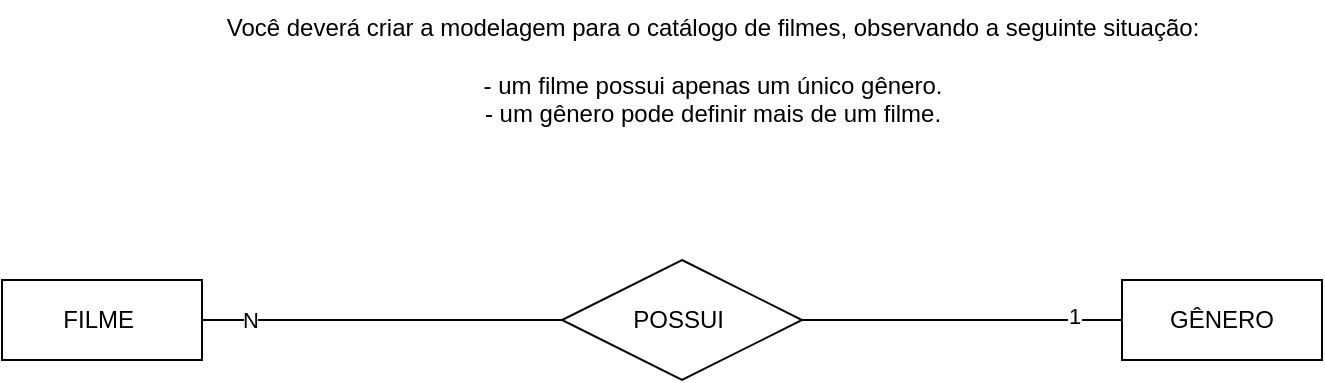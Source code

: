 <mxfile version="21.6.5" type="device" pages="6">
  <diagram name="Página-1" id="VebnQgFtiFilX5YSEMuY">
    <mxGraphModel dx="1050" dy="1743" grid="1" gridSize="10" guides="1" tooltips="1" connect="1" arrows="1" fold="1" page="1" pageScale="1" pageWidth="827" pageHeight="1169" math="0" shadow="0">
      <root>
        <mxCell id="0" />
        <mxCell id="1" parent="0" />
        <mxCell id="9XZoJemryePzEbakFqGj-1" value="&lt;div&gt;Você deverá criar a modelagem para o catálogo de filmes, observando a seguinte situação:&lt;/div&gt;&lt;div&gt;&lt;br&gt;&lt;/div&gt;&lt;div&gt;- um filme possui apenas um único gênero.&lt;/div&gt;&lt;div&gt;- um gênero pode definir mais de um filme.&lt;/div&gt;" style="text;html=1;align=center;verticalAlign=middle;resizable=0;points=[];autosize=1;strokeColor=none;fillColor=none;" parent="1" vertex="1">
          <mxGeometry x="140" y="-1100" width="510" height="70" as="geometry" />
        </mxCell>
        <mxCell id="9XZoJemryePzEbakFqGj-4" style="edgeStyle=orthogonalEdgeStyle;rounded=0;orthogonalLoop=1;jettySize=auto;html=1;entryX=0;entryY=0.5;entryDx=0;entryDy=0;endArrow=none;endFill=0;" parent="1" source="9XZoJemryePzEbakFqGj-2" target="9XZoJemryePzEbakFqGj-3" edge="1">
          <mxGeometry relative="1" as="geometry" />
        </mxCell>
        <mxCell id="9XZoJemryePzEbakFqGj-7" value="N" style="edgeLabel;html=1;align=center;verticalAlign=middle;resizable=0;points=[];" parent="9XZoJemryePzEbakFqGj-4" vertex="1" connectable="0">
          <mxGeometry x="-0.733" relative="1" as="geometry">
            <mxPoint as="offset" />
          </mxGeometry>
        </mxCell>
        <mxCell id="9XZoJemryePzEbakFqGj-2" value="FILME&amp;nbsp;" style="whiteSpace=wrap;html=1;align=center;" parent="1" vertex="1">
          <mxGeometry x="40" y="-960" width="100" height="40" as="geometry" />
        </mxCell>
        <mxCell id="9XZoJemryePzEbakFqGj-6" style="edgeStyle=orthogonalEdgeStyle;rounded=0;orthogonalLoop=1;jettySize=auto;html=1;endArrow=none;endFill=0;" parent="1" source="9XZoJemryePzEbakFqGj-3" target="9XZoJemryePzEbakFqGj-5" edge="1">
          <mxGeometry relative="1" as="geometry" />
        </mxCell>
        <mxCell id="9XZoJemryePzEbakFqGj-8" value="1" style="edgeLabel;html=1;align=center;verticalAlign=middle;resizable=0;points=[];" parent="9XZoJemryePzEbakFqGj-6" vertex="1" connectable="0">
          <mxGeometry x="0.7" y="2" relative="1" as="geometry">
            <mxPoint as="offset" />
          </mxGeometry>
        </mxCell>
        <mxCell id="9XZoJemryePzEbakFqGj-3" value="POSSUI&amp;nbsp;" style="shape=rhombus;perimeter=rhombusPerimeter;whiteSpace=wrap;html=1;align=center;" parent="1" vertex="1">
          <mxGeometry x="320" y="-970" width="120" height="60" as="geometry" />
        </mxCell>
        <mxCell id="9XZoJemryePzEbakFqGj-5" value="GÊNERO" style="whiteSpace=wrap;html=1;align=center;" parent="1" vertex="1">
          <mxGeometry x="600" y="-960" width="100" height="40" as="geometry" />
        </mxCell>
      </root>
    </mxGraphModel>
  </diagram>
  <diagram id="opUZVZgDra6aGaHhDxZI" name="Página-2">
    <mxGraphModel dx="1050" dy="574" grid="1" gridSize="10" guides="1" tooltips="1" connect="1" arrows="1" fold="1" page="1" pageScale="1" pageWidth="827" pageHeight="1169" math="0" shadow="0">
      <root>
        <mxCell id="0" />
        <mxCell id="1" parent="0" />
        <mxCell id="aJNk8CV3GnpALRIsfwFP-1" value="&lt;div&gt;Construa a modelagem que represente pessoas e seus dados, observando que:&lt;/div&gt;&lt;div&gt;&lt;br&gt;&lt;/div&gt;&lt;div&gt;- uma pessoa pode ter vários telefones e vários emails, porém, pode possuir somente uma CNH.&lt;/div&gt;" style="text;html=1;align=center;verticalAlign=middle;resizable=0;points=[];autosize=1;strokeColor=none;fillColor=none;" parent="1" vertex="1">
          <mxGeometry x="130" y="50" width="540" height="60" as="geometry" />
        </mxCell>
        <mxCell id="aJNk8CV3GnpALRIsfwFP-8" style="edgeStyle=orthogonalEdgeStyle;rounded=0;orthogonalLoop=1;jettySize=auto;html=1;endArrow=none;endFill=0;" parent="1" source="aJNk8CV3GnpALRIsfwFP-3" target="aJNk8CV3GnpALRIsfwFP-4" edge="1">
          <mxGeometry relative="1" as="geometry" />
        </mxCell>
        <mxCell id="aJNk8CV3GnpALRIsfwFP-17" value="1" style="edgeLabel;html=1;align=center;verticalAlign=middle;resizable=0;points=[];" parent="aJNk8CV3GnpALRIsfwFP-8" vertex="1" connectable="0">
          <mxGeometry x="0.637" y="1" relative="1" as="geometry">
            <mxPoint as="offset" />
          </mxGeometry>
        </mxCell>
        <mxCell id="aJNk8CV3GnpALRIsfwFP-3" value="possui&amp;nbsp;" style="shape=rhombus;perimeter=rhombusPerimeter;whiteSpace=wrap;html=1;align=center;" parent="1" vertex="1">
          <mxGeometry x="310" y="270" width="120" height="60" as="geometry" />
        </mxCell>
        <mxCell id="aJNk8CV3GnpALRIsfwFP-4" value="CNH" style="whiteSpace=wrap;html=1;align=center;" parent="1" vertex="1">
          <mxGeometry x="610" y="280" width="100" height="40" as="geometry" />
        </mxCell>
        <mxCell id="aJNk8CV3GnpALRIsfwFP-15" style="edgeStyle=orthogonalEdgeStyle;rounded=0;orthogonalLoop=1;jettySize=auto;html=1;entryX=0;entryY=0.5;entryDx=0;entryDy=0;endArrow=none;endFill=0;" parent="1" source="aJNk8CV3GnpALRIsfwFP-11" target="aJNk8CV3GnpALRIsfwFP-3" edge="1">
          <mxGeometry relative="1" as="geometry" />
        </mxCell>
        <mxCell id="aJNk8CV3GnpALRIsfwFP-16" value="1" style="edgeLabel;html=1;align=center;verticalAlign=middle;resizable=0;points=[];" parent="aJNk8CV3GnpALRIsfwFP-15" vertex="1" connectable="0">
          <mxGeometry x="-0.753" relative="1" as="geometry">
            <mxPoint as="offset" />
          </mxGeometry>
        </mxCell>
        <mxCell id="8nesH8OJGkLRkuKau_9N-9" value="" style="edgeStyle=orthogonalEdgeStyle;rounded=0;orthogonalLoop=1;jettySize=auto;html=1;endArrow=none;endFill=0;" edge="1" parent="1" source="aJNk8CV3GnpALRIsfwFP-11" target="8nesH8OJGkLRkuKau_9N-2">
          <mxGeometry relative="1" as="geometry" />
        </mxCell>
        <mxCell id="8nesH8OJGkLRkuKau_9N-13" value="1" style="edgeLabel;html=1;align=center;verticalAlign=middle;resizable=0;points=[];" vertex="1" connectable="0" parent="8nesH8OJGkLRkuKau_9N-9">
          <mxGeometry x="-0.377" y="-1" relative="1" as="geometry">
            <mxPoint as="offset" />
          </mxGeometry>
        </mxCell>
        <mxCell id="aJNk8CV3GnpALRIsfwFP-11" value="Pessoa" style="whiteSpace=wrap;html=1;align=center;" parent="1" vertex="1">
          <mxGeometry x="40" y="280" width="100" height="40" as="geometry" />
        </mxCell>
        <mxCell id="8nesH8OJGkLRkuKau_9N-8" value="" style="edgeStyle=orthogonalEdgeStyle;rounded=0;orthogonalLoop=1;jettySize=auto;html=1;endArrow=none;endFill=0;" edge="1" parent="1" source="8nesH8OJGkLRkuKau_9N-1" target="aJNk8CV3GnpALRIsfwFP-11">
          <mxGeometry relative="1" as="geometry" />
        </mxCell>
        <mxCell id="8nesH8OJGkLRkuKau_9N-12" value="1" style="edgeLabel;html=1;align=center;verticalAlign=middle;resizable=0;points=[];" vertex="1" connectable="0" parent="8nesH8OJGkLRkuKau_9N-8">
          <mxGeometry x="0.472" y="1" relative="1" as="geometry">
            <mxPoint as="offset" />
          </mxGeometry>
        </mxCell>
        <mxCell id="8nesH8OJGkLRkuKau_9N-1" value="possui" style="shape=rhombus;perimeter=rhombusPerimeter;whiteSpace=wrap;html=1;align=center;" vertex="1" parent="1">
          <mxGeometry x="30" y="190" width="120" height="60" as="geometry" />
        </mxCell>
        <mxCell id="8nesH8OJGkLRkuKau_9N-10" value="" style="edgeStyle=orthogonalEdgeStyle;rounded=0;orthogonalLoop=1;jettySize=auto;html=1;endArrow=none;endFill=0;" edge="1" parent="1" source="8nesH8OJGkLRkuKau_9N-2" target="8nesH8OJGkLRkuKau_9N-5">
          <mxGeometry relative="1" as="geometry" />
        </mxCell>
        <mxCell id="8nesH8OJGkLRkuKau_9N-14" value="n" style="edgeLabel;html=1;align=center;verticalAlign=middle;resizable=0;points=[];" vertex="1" connectable="0" parent="8nesH8OJGkLRkuKau_9N-10">
          <mxGeometry x="0.67" y="1" relative="1" as="geometry">
            <mxPoint as="offset" />
          </mxGeometry>
        </mxCell>
        <mxCell id="8nesH8OJGkLRkuKau_9N-2" value="possui" style="shape=rhombus;perimeter=rhombusPerimeter;whiteSpace=wrap;html=1;align=center;" vertex="1" parent="1">
          <mxGeometry x="30" y="390" width="120" height="60" as="geometry" />
        </mxCell>
        <mxCell id="8nesH8OJGkLRkuKau_9N-7" value="" style="edgeStyle=orthogonalEdgeStyle;rounded=0;orthogonalLoop=1;jettySize=auto;html=1;endArrow=none;endFill=0;" edge="1" parent="1" source="8nesH8OJGkLRkuKau_9N-3" target="8nesH8OJGkLRkuKau_9N-1">
          <mxGeometry relative="1" as="geometry" />
        </mxCell>
        <mxCell id="8nesH8OJGkLRkuKau_9N-11" value="n" style="edgeLabel;html=1;align=center;verticalAlign=middle;resizable=0;points=[];" vertex="1" connectable="0" parent="8nesH8OJGkLRkuKau_9N-7">
          <mxGeometry x="-0.608" y="1" relative="1" as="geometry">
            <mxPoint as="offset" />
          </mxGeometry>
        </mxCell>
        <mxCell id="8nesH8OJGkLRkuKau_9N-3" value="email" style="whiteSpace=wrap;html=1;align=center;" vertex="1" parent="1">
          <mxGeometry x="40" y="120" width="100" height="40" as="geometry" />
        </mxCell>
        <mxCell id="8nesH8OJGkLRkuKau_9N-5" value="Telefone" style="whiteSpace=wrap;html=1;align=center;" vertex="1" parent="1">
          <mxGeometry x="40" y="530" width="100" height="40" as="geometry" />
        </mxCell>
      </root>
    </mxGraphModel>
  </diagram>
  <diagram id="iOae_KDrkdtE5dlfidPS" name="Página-3">
    <mxGraphModel dx="1050" dy="574" grid="1" gridSize="10" guides="1" tooltips="1" connect="1" arrows="1" fold="1" page="1" pageScale="1" pageWidth="827" pageHeight="1169" math="0" shadow="0">
      <root>
        <mxCell id="0" />
        <mxCell id="1" parent="0" />
        <mxCell id="bMxJ3kN4K4j_Tly0C39R-1" value="&lt;div&gt;Construa o Modelo Entidade Relacionamento considerando o seguinte cenário:&lt;/div&gt;&lt;div&gt;&lt;br&gt;&lt;/div&gt;&lt;div&gt;- uma empresa possui vários veículos&lt;/div&gt;&lt;div&gt;- um veículo possui marca(gm, ford, fiat), modelo(onix, fiesta, argo) e placa&lt;/div&gt;&lt;div&gt;- um cliente (cpf, nome) aluga um ou mais veículos&lt;/div&gt;" style="text;html=1;align=center;verticalAlign=middle;resizable=0;points=[];autosize=1;strokeColor=none;fillColor=none;" parent="1" vertex="1">
          <mxGeometry x="170" y="40" width="450" height="90" as="geometry" />
        </mxCell>
        <mxCell id="bMxJ3kN4K4j_Tly0C39R-23" style="edgeStyle=orthogonalEdgeStyle;rounded=0;orthogonalLoop=1;jettySize=auto;html=1;entryX=0.5;entryY=0;entryDx=0;entryDy=0;endArrow=none;endFill=0;" parent="1" source="bMxJ3kN4K4j_Tly0C39R-2" target="bMxJ3kN4K4j_Tly0C39R-13" edge="1">
          <mxGeometry relative="1" as="geometry" />
        </mxCell>
        <mxCell id="PEvDfl6nuE_HTKdcoG4_-1" value="1" style="edgeLabel;html=1;align=center;verticalAlign=middle;resizable=0;points=[];" parent="bMxJ3kN4K4j_Tly0C39R-23" vertex="1" connectable="0">
          <mxGeometry x="-0.527" y="1" relative="1" as="geometry">
            <mxPoint as="offset" />
          </mxGeometry>
        </mxCell>
        <mxCell id="bMxJ3kN4K4j_Tly0C39R-2" value="Empresa" style="whiteSpace=wrap;html=1;align=center;" parent="1" vertex="1">
          <mxGeometry x="130" y="200" width="100" height="40" as="geometry" />
        </mxCell>
        <mxCell id="bMxJ3kN4K4j_Tly0C39R-28" style="edgeStyle=orthogonalEdgeStyle;rounded=0;orthogonalLoop=1;jettySize=auto;html=1;entryX=0;entryY=0.5;entryDx=0;entryDy=0;exitX=1;exitY=0.25;exitDx=0;exitDy=0;endArrow=none;endFill=0;" parent="1" source="bMxJ3kN4K4j_Tly0C39R-12" target="bMxJ3kN4K4j_Tly0C39R-14" edge="1">
          <mxGeometry relative="1" as="geometry" />
        </mxCell>
        <mxCell id="AAIu6pLpN-C9TloYcnSE-9" value="1" style="edgeLabel;html=1;align=center;verticalAlign=middle;resizable=0;points=[];" vertex="1" connectable="0" parent="bMxJ3kN4K4j_Tly0C39R-28">
          <mxGeometry x="-0.569" y="3" relative="1" as="geometry">
            <mxPoint as="offset" />
          </mxGeometry>
        </mxCell>
        <mxCell id="bMxJ3kN4K4j_Tly0C39R-12" value="veículos" style="whiteSpace=wrap;html=1;align=center;" parent="1" vertex="1">
          <mxGeometry x="130" y="450" width="100" height="40" as="geometry" />
        </mxCell>
        <mxCell id="bMxJ3kN4K4j_Tly0C39R-24" style="edgeStyle=orthogonalEdgeStyle;rounded=0;orthogonalLoop=1;jettySize=auto;html=1;endArrow=none;endFill=0;" parent="1" source="bMxJ3kN4K4j_Tly0C39R-13" target="bMxJ3kN4K4j_Tly0C39R-12" edge="1">
          <mxGeometry relative="1" as="geometry" />
        </mxCell>
        <mxCell id="PEvDfl6nuE_HTKdcoG4_-2" value="n" style="edgeLabel;html=1;align=center;verticalAlign=middle;resizable=0;points=[];" parent="bMxJ3kN4K4j_Tly0C39R-24" vertex="1" connectable="0">
          <mxGeometry x="0.449" y="-1" relative="1" as="geometry">
            <mxPoint as="offset" />
          </mxGeometry>
        </mxCell>
        <mxCell id="bMxJ3kN4K4j_Tly0C39R-13" value="possui" style="shape=rhombus;perimeter=rhombusPerimeter;whiteSpace=wrap;html=1;align=center;" parent="1" vertex="1">
          <mxGeometry x="120" y="300" width="120" height="60" as="geometry" />
        </mxCell>
        <mxCell id="bMxJ3kN4K4j_Tly0C39R-29" style="edgeStyle=orthogonalEdgeStyle;rounded=0;orthogonalLoop=1;jettySize=auto;html=1;entryX=0.5;entryY=1;entryDx=0;entryDy=0;endArrow=none;endFill=0;" parent="1" source="bMxJ3kN4K4j_Tly0C39R-14" target="bMxJ3kN4K4j_Tly0C39R-15" edge="1">
          <mxGeometry relative="1" as="geometry" />
        </mxCell>
        <mxCell id="PEvDfl6nuE_HTKdcoG4_-6" value="n" style="edgeLabel;html=1;align=center;verticalAlign=middle;resizable=0;points=[];" parent="bMxJ3kN4K4j_Tly0C39R-29" vertex="1" connectable="0">
          <mxGeometry x="0.62" y="1" relative="1" as="geometry">
            <mxPoint as="offset" />
          </mxGeometry>
        </mxCell>
        <mxCell id="bMxJ3kN4K4j_Tly0C39R-14" value="possui" style="shape=rhombus;perimeter=rhombusPerimeter;whiteSpace=wrap;html=1;align=center;" parent="1" vertex="1">
          <mxGeometry x="345" y="430" width="120" height="60" as="geometry" />
        </mxCell>
        <mxCell id="bMxJ3kN4K4j_Tly0C39R-15" value="aluguel" style="whiteSpace=wrap;html=1;align=center;" parent="1" vertex="1">
          <mxGeometry x="355" y="340" width="100" height="40" as="geometry" />
        </mxCell>
        <mxCell id="AAIu6pLpN-C9TloYcnSE-4" value="" style="edgeStyle=orthogonalEdgeStyle;rounded=0;orthogonalLoop=1;jettySize=auto;html=1;endArrow=none;endFill=0;" edge="1" parent="1" source="bMxJ3kN4K4j_Tly0C39R-19" target="AAIu6pLpN-C9TloYcnSE-1">
          <mxGeometry relative="1" as="geometry" />
        </mxCell>
        <mxCell id="bMxJ3kN4K4j_Tly0C39R-19" value="cpf" style="ellipse;whiteSpace=wrap;html=1;align=center;" parent="1" vertex="1">
          <mxGeometry x="550" y="160" width="100" height="40" as="geometry" />
        </mxCell>
        <mxCell id="AAIu6pLpN-C9TloYcnSE-5" style="edgeStyle=orthogonalEdgeStyle;rounded=0;orthogonalLoop=1;jettySize=auto;html=1;entryX=1;entryY=0.5;entryDx=0;entryDy=0;endArrow=none;endFill=0;" edge="1" parent="1" source="bMxJ3kN4K4j_Tly0C39R-20" target="AAIu6pLpN-C9TloYcnSE-1">
          <mxGeometry relative="1" as="geometry" />
        </mxCell>
        <mxCell id="bMxJ3kN4K4j_Tly0C39R-20" value="nome" style="ellipse;whiteSpace=wrap;html=1;align=center;" parent="1" vertex="1">
          <mxGeometry x="550" y="230" width="100" height="40" as="geometry" />
        </mxCell>
        <mxCell id="O0dWVzNA3Qe0pWX51Vph-7" value="" style="edgeStyle=orthogonalEdgeStyle;rounded=0;orthogonalLoop=1;jettySize=auto;html=1;endArrow=none;endFill=0;" edge="1" parent="1" source="O0dWVzNA3Qe0pWX51Vph-1" target="O0dWVzNA3Qe0pWX51Vph-2">
          <mxGeometry relative="1" as="geometry" />
        </mxCell>
        <mxCell id="O0dWVzNA3Qe0pWX51Vph-14" value="1" style="edgeLabel;html=1;align=center;verticalAlign=middle;resizable=0;points=[];" vertex="1" connectable="0" parent="O0dWVzNA3Qe0pWX51Vph-7">
          <mxGeometry x="-0.472" y="1" relative="1" as="geometry">
            <mxPoint as="offset" />
          </mxGeometry>
        </mxCell>
        <mxCell id="O0dWVzNA3Qe0pWX51Vph-1" value="marca" style="whiteSpace=wrap;html=1;align=center;" vertex="1" parent="1">
          <mxGeometry x="130" y="660" width="100" height="40" as="geometry" />
        </mxCell>
        <mxCell id="O0dWVzNA3Qe0pWX51Vph-8" value="" style="edgeStyle=orthogonalEdgeStyle;rounded=0;orthogonalLoop=1;jettySize=auto;html=1;endArrow=none;endFill=0;" edge="1" parent="1" source="O0dWVzNA3Qe0pWX51Vph-2" target="bMxJ3kN4K4j_Tly0C39R-12">
          <mxGeometry relative="1" as="geometry" />
        </mxCell>
        <mxCell id="O0dWVzNA3Qe0pWX51Vph-13" value="n" style="edgeLabel;html=1;align=center;verticalAlign=middle;resizable=0;points=[];" vertex="1" connectable="0" parent="O0dWVzNA3Qe0pWX51Vph-8">
          <mxGeometry x="0.607" y="-1" relative="1" as="geometry">
            <mxPoint as="offset" />
          </mxGeometry>
        </mxCell>
        <mxCell id="O0dWVzNA3Qe0pWX51Vph-2" value="possui&amp;nbsp;" style="shape=rhombus;perimeter=rhombusPerimeter;whiteSpace=wrap;html=1;align=center;" vertex="1" parent="1">
          <mxGeometry x="120" y="550" width="120" height="60" as="geometry" />
        </mxCell>
        <mxCell id="O0dWVzNA3Qe0pWX51Vph-6" value="" style="edgeStyle=orthogonalEdgeStyle;rounded=0;orthogonalLoop=1;jettySize=auto;html=1;endArrow=none;endFill=0;" edge="1" parent="1" source="O0dWVzNA3Qe0pWX51Vph-3" target="O0dWVzNA3Qe0pWX51Vph-1">
          <mxGeometry relative="1" as="geometry" />
        </mxCell>
        <mxCell id="O0dWVzNA3Qe0pWX51Vph-11" value="1&lt;br&gt;" style="edgeLabel;html=1;align=center;verticalAlign=middle;resizable=0;points=[];" vertex="1" connectable="0" parent="O0dWVzNA3Qe0pWX51Vph-6">
          <mxGeometry x="0.634" y="-3" relative="1" as="geometry">
            <mxPoint as="offset" />
          </mxGeometry>
        </mxCell>
        <mxCell id="O0dWVzNA3Qe0pWX51Vph-3" value="possui" style="shape=rhombus;perimeter=rhombusPerimeter;whiteSpace=wrap;html=1;align=center;" vertex="1" parent="1">
          <mxGeometry x="120" y="770" width="120" height="60" as="geometry" />
        </mxCell>
        <mxCell id="O0dWVzNA3Qe0pWX51Vph-5" value="" style="edgeStyle=orthogonalEdgeStyle;rounded=0;orthogonalLoop=1;jettySize=auto;html=1;endArrow=none;endFill=0;" edge="1" parent="1" source="O0dWVzNA3Qe0pWX51Vph-4" target="O0dWVzNA3Qe0pWX51Vph-3">
          <mxGeometry relative="1" as="geometry" />
        </mxCell>
        <mxCell id="O0dWVzNA3Qe0pWX51Vph-12" value="n" style="edgeLabel;html=1;align=center;verticalAlign=middle;resizable=0;points=[];" vertex="1" connectable="0" parent="O0dWVzNA3Qe0pWX51Vph-5">
          <mxGeometry x="-0.66" y="-3" relative="1" as="geometry">
            <mxPoint as="offset" />
          </mxGeometry>
        </mxCell>
        <mxCell id="O0dWVzNA3Qe0pWX51Vph-4" value="Modelo&amp;nbsp;" style="whiteSpace=wrap;html=1;align=center;" vertex="1" parent="1">
          <mxGeometry x="130" y="890" width="100" height="40" as="geometry" />
        </mxCell>
        <mxCell id="O0dWVzNA3Qe0pWX51Vph-10" value="" style="edgeStyle=orthogonalEdgeStyle;rounded=0;orthogonalLoop=1;jettySize=auto;html=1;endArrow=none;endFill=0;" edge="1" parent="1" source="O0dWVzNA3Qe0pWX51Vph-9" target="bMxJ3kN4K4j_Tly0C39R-12">
          <mxGeometry relative="1" as="geometry" />
        </mxCell>
        <mxCell id="O0dWVzNA3Qe0pWX51Vph-9" value="placa" style="ellipse;whiteSpace=wrap;html=1;align=center;" vertex="1" parent="1">
          <mxGeometry y="450" width="100" height="40" as="geometry" />
        </mxCell>
        <mxCell id="AAIu6pLpN-C9TloYcnSE-7" value="" style="edgeStyle=orthogonalEdgeStyle;rounded=0;orthogonalLoop=1;jettySize=auto;html=1;endArrow=none;endFill=0;" edge="1" parent="1" source="AAIu6pLpN-C9TloYcnSE-1" target="AAIu6pLpN-C9TloYcnSE-6">
          <mxGeometry relative="1" as="geometry" />
        </mxCell>
        <mxCell id="AAIu6pLpN-C9TloYcnSE-12" value="1" style="edgeLabel;html=1;align=center;verticalAlign=middle;resizable=0;points=[];" vertex="1" connectable="0" parent="AAIu6pLpN-C9TloYcnSE-7">
          <mxGeometry x="-0.552" y="5" relative="1" as="geometry">
            <mxPoint as="offset" />
          </mxGeometry>
        </mxCell>
        <mxCell id="AAIu6pLpN-C9TloYcnSE-1" value="cliente" style="whiteSpace=wrap;html=1;align=center;" vertex="1" parent="1">
          <mxGeometry x="355" y="160" width="100" height="40" as="geometry" />
        </mxCell>
        <mxCell id="AAIu6pLpN-C9TloYcnSE-8" value="" style="edgeStyle=orthogonalEdgeStyle;rounded=0;orthogonalLoop=1;jettySize=auto;html=1;endArrow=none;endFill=0;" edge="1" parent="1" source="AAIu6pLpN-C9TloYcnSE-6" target="bMxJ3kN4K4j_Tly0C39R-15">
          <mxGeometry relative="1" as="geometry" />
        </mxCell>
        <mxCell id="AAIu6pLpN-C9TloYcnSE-11" value="n" style="edgeLabel;html=1;align=center;verticalAlign=middle;resizable=0;points=[];" vertex="1" connectable="0" parent="AAIu6pLpN-C9TloYcnSE-8">
          <mxGeometry x="0.528" y="2" relative="1" as="geometry">
            <mxPoint as="offset" />
          </mxGeometry>
        </mxCell>
        <mxCell id="AAIu6pLpN-C9TloYcnSE-6" value="Possui" style="shape=rhombus;perimeter=rhombusPerimeter;whiteSpace=wrap;html=1;align=center;" vertex="1" parent="1">
          <mxGeometry x="345" y="250" width="120" height="60" as="geometry" />
        </mxCell>
      </root>
    </mxGraphModel>
  </diagram>
  <diagram id="SkbLXtfN9A78B8Pajuh2" name="Página-4">
    <mxGraphModel dx="1050" dy="574" grid="1" gridSize="10" guides="1" tooltips="1" connect="1" arrows="1" fold="1" page="1" pageScale="1" pageWidth="827" pageHeight="1169" math="0" shadow="0">
      <root>
        <mxCell id="0" />
        <mxCell id="1" parent="0" />
        <mxCell id="m7IBBowrxkoO5DfL3Zj2-12" style="edgeStyle=orthogonalEdgeStyle;rounded=0;orthogonalLoop=1;jettySize=auto;html=1;endArrow=none;endFill=0;" parent="1" source="m7IBBowrxkoO5DfL3Zj2-2" target="m7IBBowrxkoO5DfL3Zj2-3" edge="1">
          <mxGeometry relative="1" as="geometry" />
        </mxCell>
        <mxCell id="m7IBBowrxkoO5DfL3Zj2-32" value="1" style="edgeLabel;html=1;align=center;verticalAlign=middle;resizable=0;points=[];" parent="m7IBBowrxkoO5DfL3Zj2-12" vertex="1" connectable="0">
          <mxGeometry x="-0.485" y="1" relative="1" as="geometry">
            <mxPoint as="offset" />
          </mxGeometry>
        </mxCell>
        <mxCell id="m7IBBowrxkoO5DfL3Zj2-16" style="edgeStyle=orthogonalEdgeStyle;rounded=0;orthogonalLoop=1;jettySize=auto;html=1;entryX=0;entryY=0.5;entryDx=0;entryDy=0;endArrow=none;endFill=0;" parent="1" source="m7IBBowrxkoO5DfL3Zj2-2" target="m7IBBowrxkoO5DfL3Zj2-5" edge="1">
          <mxGeometry relative="1" as="geometry" />
        </mxCell>
        <mxCell id="m7IBBowrxkoO5DfL3Zj2-34" value="1" style="edgeLabel;html=1;align=center;verticalAlign=middle;resizable=0;points=[];" parent="m7IBBowrxkoO5DfL3Zj2-16" vertex="1" connectable="0">
          <mxGeometry x="-0.604" y="1" relative="1" as="geometry">
            <mxPoint as="offset" />
          </mxGeometry>
        </mxCell>
        <mxCell id="m7IBBowrxkoO5DfL3Zj2-2" value="clinica&amp;nbsp;" style="whiteSpace=wrap;html=1;align=center;" parent="1" vertex="1">
          <mxGeometry x="70" y="240" width="100" height="40" as="geometry" />
        </mxCell>
        <mxCell id="m7IBBowrxkoO5DfL3Zj2-13" style="edgeStyle=orthogonalEdgeStyle;rounded=0;orthogonalLoop=1;jettySize=auto;html=1;entryX=0.5;entryY=0;entryDx=0;entryDy=0;endArrow=none;endFill=0;" parent="1" source="m7IBBowrxkoO5DfL3Zj2-3" target="m7IBBowrxkoO5DfL3Zj2-4" edge="1">
          <mxGeometry relative="1" as="geometry" />
        </mxCell>
        <mxCell id="m7IBBowrxkoO5DfL3Zj2-31" value="n" style="edgeLabel;html=1;align=center;verticalAlign=middle;resizable=0;points=[];" parent="m7IBBowrxkoO5DfL3Zj2-13" vertex="1" connectable="0">
          <mxGeometry x="0.553" y="-1" relative="1" as="geometry">
            <mxPoint as="offset" />
          </mxGeometry>
        </mxCell>
        <mxCell id="m7IBBowrxkoO5DfL3Zj2-3" value="cadastra&amp;nbsp;" style="shape=rhombus;perimeter=rhombusPerimeter;whiteSpace=wrap;html=1;align=center;" parent="1" vertex="1">
          <mxGeometry x="60" y="360" width="120" height="60" as="geometry" />
        </mxCell>
        <mxCell id="ThF9Y40t9yCn-yOQoYV0-20" value="1" style="edgeStyle=orthogonalEdgeStyle;rounded=0;orthogonalLoop=1;jettySize=auto;html=1;endArrow=none;endFill=0;" edge="1" parent="1" source="m7IBBowrxkoO5DfL3Zj2-4" target="ThF9Y40t9yCn-yOQoYV0-15">
          <mxGeometry relative="1" as="geometry" />
        </mxCell>
        <mxCell id="m7IBBowrxkoO5DfL3Zj2-4" value="veterinário&amp;nbsp;" style="whiteSpace=wrap;html=1;align=center;" parent="1" vertex="1">
          <mxGeometry x="70" y="480" width="100" height="40" as="geometry" />
        </mxCell>
        <mxCell id="m7IBBowrxkoO5DfL3Zj2-17" style="edgeStyle=orthogonalEdgeStyle;rounded=0;orthogonalLoop=1;jettySize=auto;html=1;endArrow=none;endFill=0;" parent="1" source="m7IBBowrxkoO5DfL3Zj2-5" target="m7IBBowrxkoO5DfL3Zj2-6" edge="1">
          <mxGeometry relative="1" as="geometry" />
        </mxCell>
        <mxCell id="m7IBBowrxkoO5DfL3Zj2-33" value="&amp;nbsp;n" style="edgeLabel;html=1;align=center;verticalAlign=middle;resizable=0;points=[];" parent="m7IBBowrxkoO5DfL3Zj2-17" vertex="1" connectable="0">
          <mxGeometry x="0.676" y="2" relative="1" as="geometry">
            <mxPoint as="offset" />
          </mxGeometry>
        </mxCell>
        <mxCell id="m7IBBowrxkoO5DfL3Zj2-5" value="cadastra&amp;nbsp;" style="shape=rhombus;perimeter=rhombusPerimeter;whiteSpace=wrap;html=1;align=center;" parent="1" vertex="1">
          <mxGeometry x="260" y="230" width="120" height="60" as="geometry" />
        </mxCell>
        <mxCell id="m7IBBowrxkoO5DfL3Zj2-14" style="edgeStyle=orthogonalEdgeStyle;rounded=0;orthogonalLoop=1;jettySize=auto;html=1;entryX=0.5;entryY=0;entryDx=0;entryDy=0;endArrow=none;endFill=0;" parent="1" source="m7IBBowrxkoO5DfL3Zj2-6" target="m7IBBowrxkoO5DfL3Zj2-7" edge="1">
          <mxGeometry relative="1" as="geometry" />
        </mxCell>
        <mxCell id="m7IBBowrxkoO5DfL3Zj2-36" value="n" style="edgeLabel;html=1;align=center;verticalAlign=middle;resizable=0;points=[];" parent="m7IBBowrxkoO5DfL3Zj2-14" vertex="1" connectable="0">
          <mxGeometry x="-0.685" y="2" relative="1" as="geometry">
            <mxPoint as="offset" />
          </mxGeometry>
        </mxCell>
        <mxCell id="m7IBBowrxkoO5DfL3Zj2-6" value="pets" style="whiteSpace=wrap;html=1;align=center;" parent="1" vertex="1">
          <mxGeometry x="480" y="240" width="100" height="40" as="geometry" />
        </mxCell>
        <mxCell id="m7IBBowrxkoO5DfL3Zj2-15" style="edgeStyle=orthogonalEdgeStyle;rounded=0;orthogonalLoop=1;jettySize=auto;html=1;entryX=0.5;entryY=0;entryDx=0;entryDy=0;endArrow=none;endFill=0;" parent="1" source="m7IBBowrxkoO5DfL3Zj2-7" target="m7IBBowrxkoO5DfL3Zj2-8" edge="1">
          <mxGeometry relative="1" as="geometry" />
        </mxCell>
        <mxCell id="m7IBBowrxkoO5DfL3Zj2-35" value="1" style="edgeLabel;html=1;align=center;verticalAlign=middle;resizable=0;points=[];" parent="m7IBBowrxkoO5DfL3Zj2-15" vertex="1" connectable="0">
          <mxGeometry x="0.687" y="-1" relative="1" as="geometry">
            <mxPoint as="offset" />
          </mxGeometry>
        </mxCell>
        <mxCell id="m7IBBowrxkoO5DfL3Zj2-7" value="possui" style="shape=rhombus;perimeter=rhombusPerimeter;whiteSpace=wrap;html=1;align=center;" parent="1" vertex="1">
          <mxGeometry x="470" y="360" width="120" height="60" as="geometry" />
        </mxCell>
        <mxCell id="m7IBBowrxkoO5DfL3Zj2-8" value="donos&amp;nbsp;" style="whiteSpace=wrap;html=1;align=center;" parent="1" vertex="1">
          <mxGeometry x="480" y="480" width="100" height="40" as="geometry" />
        </mxCell>
        <mxCell id="m7IBBowrxkoO5DfL3Zj2-11" style="edgeStyle=orthogonalEdgeStyle;rounded=0;orthogonalLoop=1;jettySize=auto;html=1;entryX=0.25;entryY=0;entryDx=0;entryDy=0;endArrow=none;endFill=0;" parent="1" source="m7IBBowrxkoO5DfL3Zj2-10" target="m7IBBowrxkoO5DfL3Zj2-2" edge="1">
          <mxGeometry relative="1" as="geometry" />
        </mxCell>
        <mxCell id="m7IBBowrxkoO5DfL3Zj2-10" value="&lt;span style=&quot;border-bottom: 1px dotted&quot;&gt;Endereço&lt;/span&gt;" style="ellipse;whiteSpace=wrap;html=1;align=center;" parent="1" vertex="1">
          <mxGeometry x="10" y="170" width="100" height="40" as="geometry" />
        </mxCell>
        <mxCell id="m7IBBowrxkoO5DfL3Zj2-26" style="edgeStyle=orthogonalEdgeStyle;rounded=0;orthogonalLoop=1;jettySize=auto;html=1;entryX=1;entryY=0;entryDx=0;entryDy=0;endArrow=none;endFill=0;" parent="1" source="m7IBBowrxkoO5DfL3Zj2-18" target="m7IBBowrxkoO5DfL3Zj2-6" edge="1">
          <mxGeometry relative="1" as="geometry">
            <Array as="points">
              <mxPoint x="610" y="240" />
            </Array>
          </mxGeometry>
        </mxCell>
        <mxCell id="m7IBBowrxkoO5DfL3Zj2-18" value="nome&amp;nbsp;" style="ellipse;whiteSpace=wrap;html=1;align=center;" parent="1" vertex="1">
          <mxGeometry x="690" y="190" width="100" height="40" as="geometry" />
        </mxCell>
        <mxCell id="m7IBBowrxkoO5DfL3Zj2-24" style="edgeStyle=orthogonalEdgeStyle;rounded=0;orthogonalLoop=1;jettySize=auto;html=1;entryX=1;entryY=0.5;entryDx=0;entryDy=0;endArrow=none;endFill=0;" parent="1" source="m7IBBowrxkoO5DfL3Zj2-19" target="m7IBBowrxkoO5DfL3Zj2-6" edge="1">
          <mxGeometry relative="1" as="geometry">
            <Array as="points">
              <mxPoint x="660" y="260" />
              <mxPoint x="660" y="260" />
            </Array>
          </mxGeometry>
        </mxCell>
        <mxCell id="m7IBBowrxkoO5DfL3Zj2-19" value="data de nascimento&amp;nbsp;" style="ellipse;whiteSpace=wrap;html=1;align=center;" parent="1" vertex="1">
          <mxGeometry x="680" y="230" width="100" height="40" as="geometry" />
        </mxCell>
        <mxCell id="ThF9Y40t9yCn-yOQoYV0-5" value="" style="edgeStyle=orthogonalEdgeStyle;rounded=0;orthogonalLoop=1;jettySize=auto;html=1;endArrow=none;endFill=0;" edge="1" parent="1" source="ThF9Y40t9yCn-yOQoYV0-1" target="ThF9Y40t9yCn-yOQoYV0-2">
          <mxGeometry relative="1" as="geometry" />
        </mxCell>
        <mxCell id="ThF9Y40t9yCn-yOQoYV0-11" value="1" style="edgeLabel;html=1;align=center;verticalAlign=middle;resizable=0;points=[];" vertex="1" connectable="0" parent="ThF9Y40t9yCn-yOQoYV0-5">
          <mxGeometry x="-0.56" y="2" relative="1" as="geometry">
            <mxPoint as="offset" />
          </mxGeometry>
        </mxCell>
        <mxCell id="ThF9Y40t9yCn-yOQoYV0-1" value="tipo do pet" style="whiteSpace=wrap;html=1;align=center;" vertex="1" parent="1">
          <mxGeometry x="480" y="40" width="100" height="40" as="geometry" />
        </mxCell>
        <mxCell id="ThF9Y40t9yCn-yOQoYV0-6" value="" style="edgeStyle=orthogonalEdgeStyle;rounded=0;orthogonalLoop=1;jettySize=auto;html=1;endArrow=none;endFill=0;" edge="1" parent="1" source="ThF9Y40t9yCn-yOQoYV0-2" target="m7IBBowrxkoO5DfL3Zj2-6">
          <mxGeometry relative="1" as="geometry" />
        </mxCell>
        <mxCell id="ThF9Y40t9yCn-yOQoYV0-10" value="n" style="edgeLabel;html=1;align=center;verticalAlign=middle;resizable=0;points=[];" vertex="1" connectable="0" parent="ThF9Y40t9yCn-yOQoYV0-6">
          <mxGeometry x="0.527" y="4" relative="1" as="geometry">
            <mxPoint as="offset" />
          </mxGeometry>
        </mxCell>
        <mxCell id="ThF9Y40t9yCn-yOQoYV0-2" value="possui" style="shape=rhombus;perimeter=rhombusPerimeter;whiteSpace=wrap;html=1;align=center;" vertex="1" parent="1">
          <mxGeometry x="470" y="120" width="120" height="60" as="geometry" />
        </mxCell>
        <mxCell id="ThF9Y40t9yCn-yOQoYV0-3" value="Raça" style="whiteSpace=wrap;html=1;align=center;" vertex="1" parent="1">
          <mxGeometry x="720" y="410" width="100" height="40" as="geometry" />
        </mxCell>
        <mxCell id="ThF9Y40t9yCn-yOQoYV0-4" value="possui" style="shape=rhombus;perimeter=rhombusPerimeter;whiteSpace=wrap;html=1;align=center;" vertex="1" parent="1">
          <mxGeometry x="610" y="310" width="120" height="60" as="geometry" />
        </mxCell>
        <mxCell id="ThF9Y40t9yCn-yOQoYV0-7" value="" style="endArrow=none;html=1;rounded=0;exitX=1;exitY=1;exitDx=0;exitDy=0;entryX=0.1;entryY=0.387;entryDx=0;entryDy=0;entryPerimeter=0;" edge="1" parent="1" source="m7IBBowrxkoO5DfL3Zj2-6" target="ThF9Y40t9yCn-yOQoYV0-4">
          <mxGeometry relative="1" as="geometry">
            <mxPoint x="560" y="310" as="sourcePoint" />
            <mxPoint x="644" y="323" as="targetPoint" />
          </mxGeometry>
        </mxCell>
        <mxCell id="ThF9Y40t9yCn-yOQoYV0-12" value="n" style="edgeLabel;html=1;align=center;verticalAlign=middle;resizable=0;points=[];" vertex="1" connectable="0" parent="ThF9Y40t9yCn-yOQoYV0-7">
          <mxGeometry x="-0.603" y="-2" relative="1" as="geometry">
            <mxPoint as="offset" />
          </mxGeometry>
        </mxCell>
        <mxCell id="ThF9Y40t9yCn-yOQoYV0-9" value="" style="endArrow=none;html=1;rounded=0;exitX=0.5;exitY=1;exitDx=0;exitDy=0;entryX=0;entryY=0;entryDx=0;entryDy=0;" edge="1" parent="1" source="ThF9Y40t9yCn-yOQoYV0-4" target="ThF9Y40t9yCn-yOQoYV0-3">
          <mxGeometry relative="1" as="geometry">
            <mxPoint x="630" y="390" as="sourcePoint" />
            <mxPoint x="790" y="390" as="targetPoint" />
          </mxGeometry>
        </mxCell>
        <mxCell id="ThF9Y40t9yCn-yOQoYV0-13" value="1" style="edgeLabel;html=1;align=center;verticalAlign=middle;resizable=0;points=[];" vertex="1" connectable="0" parent="ThF9Y40t9yCn-yOQoYV0-9">
          <mxGeometry x="0.562" y="-2" relative="1" as="geometry">
            <mxPoint as="offset" />
          </mxGeometry>
        </mxCell>
        <mxCell id="ThF9Y40t9yCn-yOQoYV0-14" value="atendimento" style="whiteSpace=wrap;html=1;align=center;" vertex="1" parent="1">
          <mxGeometry x="70" y="670" width="100" height="40" as="geometry" />
        </mxCell>
        <mxCell id="ThF9Y40t9yCn-yOQoYV0-21" value="n" style="edgeStyle=orthogonalEdgeStyle;rounded=0;orthogonalLoop=1;jettySize=auto;html=1;endArrow=none;endFill=0;" edge="1" parent="1" source="ThF9Y40t9yCn-yOQoYV0-15" target="ThF9Y40t9yCn-yOQoYV0-14">
          <mxGeometry relative="1" as="geometry" />
        </mxCell>
        <mxCell id="ThF9Y40t9yCn-yOQoYV0-15" value="possui" style="shape=rhombus;perimeter=rhombusPerimeter;whiteSpace=wrap;html=1;align=center;" vertex="1" parent="1">
          <mxGeometry x="60" y="570" width="120" height="60" as="geometry" />
        </mxCell>
        <mxCell id="ThF9Y40t9yCn-yOQoYV0-16" value="possui" style="shape=rhombus;perimeter=rhombusPerimeter;whiteSpace=wrap;html=1;align=center;" vertex="1" parent="1">
          <mxGeometry x="300" y="420" width="120" height="60" as="geometry" />
        </mxCell>
        <mxCell id="ThF9Y40t9yCn-yOQoYV0-18" value="" style="endArrow=none;html=1;rounded=0;" edge="1" parent="1" target="ThF9Y40t9yCn-yOQoYV0-16">
          <mxGeometry relative="1" as="geometry">
            <mxPoint x="170" y="670" as="sourcePoint" />
            <mxPoint x="330" y="670" as="targetPoint" />
          </mxGeometry>
        </mxCell>
        <mxCell id="b56iM_Vha1rbH5QsgUs2-1" value="n" style="edgeLabel;html=1;align=center;verticalAlign=middle;resizable=0;points=[];" vertex="1" connectable="0" parent="ThF9Y40t9yCn-yOQoYV0-18">
          <mxGeometry x="-0.846" y="-3" relative="1" as="geometry">
            <mxPoint x="5" as="offset" />
          </mxGeometry>
        </mxCell>
        <mxCell id="ThF9Y40t9yCn-yOQoYV0-19" value="1" style="endArrow=none;html=1;rounded=0;entryX=0;entryY=1;entryDx=0;entryDy=0;" edge="1" parent="1" source="ThF9Y40t9yCn-yOQoYV0-16" target="m7IBBowrxkoO5DfL3Zj2-6">
          <mxGeometry relative="1" as="geometry">
            <mxPoint x="330" y="420" as="sourcePoint" />
            <mxPoint x="490" y="420" as="targetPoint" />
            <Array as="points" />
          </mxGeometry>
        </mxCell>
        <mxCell id="h_LdUJV0SJc9ktRvFbNW-1" value="Uma clínica veterinária deseja cadastrar os pets que são atendidos em seu local.&#xa;&#xa;&#xa;- a clínica contém um endereço;&#xa;- os pets deverão ter nome, data de nascimento, tipo de pet;&#xa;- os pets deverão ter raça;&#xa;- os pets deverão ter donos;&#xa;- a clínica deseja cadastrar seus veterinários e todo atendimento de pet será feito por um veterinário;" style="text;whiteSpace=wrap;" vertex="1" parent="1">
          <mxGeometry width="370" height="70" as="geometry" />
        </mxCell>
      </root>
    </mxGraphModel>
  </diagram>
  <diagram id="yRAagxVTfvorhN_VJOvQ" name="Página-5">
    <mxGraphModel dx="2062" dy="675" grid="1" gridSize="10" guides="1" tooltips="1" connect="1" arrows="1" fold="1" page="1" pageScale="1" pageWidth="827" pageHeight="1169" math="0" shadow="0">
      <root>
        <mxCell id="0" />
        <mxCell id="1" parent="0" />
        <mxCell id="eOOwLr6FvMYHfVo_skny-1" value="&lt;div&gt;A Optus é uma empresa no ramo musical que deseja realizar o gerenciamento dos lançamentos de novos cds de seus artistas. Cada álbum lançado poderá conter mais de um estilo vinculado (ex.: Indie e Folk).&lt;/div&gt;&lt;div&gt;É importante que você crie também uma estratégia para que os usuários possuam acesso à plataforma.&lt;/div&gt;&lt;div&gt;Os usuários deverão conter nome, email, senha e o tipo de permissão (eles podem ser do tipo administrador ou comum).&lt;/div&gt;&lt;div&gt;&lt;br&gt;&lt;/div&gt;&lt;div&gt;Observações:&lt;/div&gt;&lt;div&gt;Os Artistas deverão possuir somente nome.&lt;/div&gt;&lt;div&gt;Estilos: nome.&lt;/div&gt;&lt;div&gt;Albuns: titulo, data de lançamento, localizacao, quantidade de minutos, se o álbum está ativo para visualização, a quem pertence (somente um artista por álbum) e quais os estilos vinculados.&lt;/div&gt;" style="text;html=1;align=center;verticalAlign=middle;resizable=0;points=[];autosize=1;strokeColor=none;fillColor=none;" parent="1" vertex="1">
          <mxGeometry x="10" y="8" width="1140" height="130" as="geometry" />
        </mxCell>
        <mxCell id="hlD4S-iDiyHtPYz4L70s-18" value="" style="edgeStyle=orthogonalEdgeStyle;rounded=0;orthogonalLoop=1;jettySize=auto;html=1;endArrow=none;endFill=0;" parent="1" source="hlD4S-iDiyHtPYz4L70s-1" target="hlD4S-iDiyHtPYz4L70s-17" edge="1">
          <mxGeometry relative="1" as="geometry" />
        </mxCell>
        <mxCell id="hlD4S-iDiyHtPYz4L70s-22" style="edgeStyle=orthogonalEdgeStyle;rounded=0;orthogonalLoop=1;jettySize=auto;html=1;entryX=0;entryY=0.5;entryDx=0;entryDy=0;endArrow=none;endFill=0;" parent="1" source="hlD4S-iDiyHtPYz4L70s-1" target="hlD4S-iDiyHtPYz4L70s-20" edge="1">
          <mxGeometry relative="1" as="geometry" />
        </mxCell>
        <mxCell id="hlD4S-iDiyHtPYz4L70s-1" value="álbum" style="whiteSpace=wrap;html=1;align=center;" parent="1" vertex="1">
          <mxGeometry x="-90" y="410" width="100" height="40" as="geometry" />
        </mxCell>
        <mxCell id="WYrDlVTReHHzo06BEEh1-1" style="edgeStyle=orthogonalEdgeStyle;rounded=0;orthogonalLoop=1;jettySize=auto;html=1;entryX=0;entryY=0.75;entryDx=0;entryDy=0;endArrow=none;endFill=0;" edge="1" parent="1" source="hlD4S-iDiyHtPYz4L70s-2" target="hlD4S-iDiyHtPYz4L70s-1">
          <mxGeometry relative="1" as="geometry" />
        </mxCell>
        <mxCell id="hlD4S-iDiyHtPYz4L70s-2" value="Título&amp;nbsp;" style="ellipse;whiteSpace=wrap;html=1;align=center;" parent="1" vertex="1">
          <mxGeometry x="-300" y="360" width="100" height="40" as="geometry" />
        </mxCell>
        <mxCell id="hlD4S-iDiyHtPYz4L70s-8" style="edgeStyle=orthogonalEdgeStyle;rounded=0;orthogonalLoop=1;jettySize=auto;html=1;entryX=0;entryY=0.5;entryDx=0;entryDy=0;endArrow=none;endFill=0;" parent="1" source="hlD4S-iDiyHtPYz4L70s-3" target="hlD4S-iDiyHtPYz4L70s-1" edge="1">
          <mxGeometry relative="1" as="geometry" />
        </mxCell>
        <mxCell id="hlD4S-iDiyHtPYz4L70s-3" value="data&amp;nbsp;" style="ellipse;whiteSpace=wrap;html=1;align=center;" parent="1" vertex="1">
          <mxGeometry x="-300" y="310" width="100" height="40" as="geometry" />
        </mxCell>
        <mxCell id="hlD4S-iDiyHtPYz4L70s-9" style="edgeStyle=orthogonalEdgeStyle;rounded=0;orthogonalLoop=1;jettySize=auto;html=1;entryX=0.919;entryY=-0.028;entryDx=0;entryDy=0;entryPerimeter=0;endArrow=none;endFill=0;" parent="1" source="hlD4S-iDiyHtPYz4L70s-4" target="hlD4S-iDiyHtPYz4L70s-1" edge="1">
          <mxGeometry relative="1" as="geometry" />
        </mxCell>
        <mxCell id="hlD4S-iDiyHtPYz4L70s-4" value="localização" style="ellipse;whiteSpace=wrap;html=1;align=center;" parent="1" vertex="1">
          <mxGeometry x="-300" y="190" width="100" height="40" as="geometry" />
        </mxCell>
        <mxCell id="hlD4S-iDiyHtPYz4L70s-11" style="edgeStyle=orthogonalEdgeStyle;rounded=0;orthogonalLoop=1;jettySize=auto;html=1;entryX=0.5;entryY=0;entryDx=0;entryDy=0;endArrow=none;endFill=0;" parent="1" source="hlD4S-iDiyHtPYz4L70s-5" target="hlD4S-iDiyHtPYz4L70s-1" edge="1">
          <mxGeometry relative="1" as="geometry">
            <Array as="points" />
          </mxGeometry>
        </mxCell>
        <mxCell id="hlD4S-iDiyHtPYz4L70s-5" value="tempo" style="ellipse;whiteSpace=wrap;html=1;align=center;" parent="1" vertex="1">
          <mxGeometry x="-300" y="250" width="100" height="40" as="geometry" />
        </mxCell>
        <mxCell id="hlD4S-iDiyHtPYz4L70s-12" value="estilo&amp;nbsp;" style="whiteSpace=wrap;html=1;align=center;" parent="1" vertex="1">
          <mxGeometry x="-90" y="690" width="100" height="40" as="geometry" />
        </mxCell>
        <mxCell id="hlD4S-iDiyHtPYz4L70s-14" value="" style="edgeStyle=orthogonalEdgeStyle;rounded=0;orthogonalLoop=1;jettySize=auto;html=1;endArrow=none;endFill=0;" parent="1" source="hlD4S-iDiyHtPYz4L70s-13" target="hlD4S-iDiyHtPYz4L70s-12" edge="1">
          <mxGeometry relative="1" as="geometry" />
        </mxCell>
        <mxCell id="hlD4S-iDiyHtPYz4L70s-13" value="nome&amp;nbsp;" style="ellipse;whiteSpace=wrap;html=1;align=center;" parent="1" vertex="1">
          <mxGeometry x="-290" y="690" width="100" height="40" as="geometry" />
        </mxCell>
        <mxCell id="hlD4S-iDiyHtPYz4L70s-19" value="" style="edgeStyle=orthogonalEdgeStyle;rounded=0;orthogonalLoop=1;jettySize=auto;html=1;endArrow=none;endFill=0;" parent="1" source="hlD4S-iDiyHtPYz4L70s-17" target="hlD4S-iDiyHtPYz4L70s-12" edge="1">
          <mxGeometry relative="1" as="geometry" />
        </mxCell>
        <mxCell id="hlD4S-iDiyHtPYz4L70s-17" value="possui&amp;nbsp;" style="shape=rhombus;perimeter=rhombusPerimeter;whiteSpace=wrap;html=1;align=center;" parent="1" vertex="1">
          <mxGeometry x="-100" y="555" width="120" height="60" as="geometry" />
        </mxCell>
        <mxCell id="hlD4S-iDiyHtPYz4L70s-23" style="edgeStyle=orthogonalEdgeStyle;rounded=0;orthogonalLoop=1;jettySize=auto;html=1;endArrow=none;endFill=0;" parent="1" source="hlD4S-iDiyHtPYz4L70s-20" target="hlD4S-iDiyHtPYz4L70s-21" edge="1">
          <mxGeometry relative="1" as="geometry" />
        </mxCell>
        <mxCell id="hlD4S-iDiyHtPYz4L70s-20" value="possui&amp;nbsp;" style="shape=rhombus;perimeter=rhombusPerimeter;whiteSpace=wrap;html=1;align=center;" parent="1" vertex="1">
          <mxGeometry x="140" y="400" width="120" height="60" as="geometry" />
        </mxCell>
        <mxCell id="hlD4S-iDiyHtPYz4L70s-21" value="artista&amp;nbsp;" style="whiteSpace=wrap;html=1;align=center;" parent="1" vertex="1">
          <mxGeometry x="380" y="410" width="100" height="40" as="geometry" />
        </mxCell>
        <mxCell id="hlD4S-iDiyHtPYz4L70s-25" value="" style="edgeStyle=orthogonalEdgeStyle;rounded=0;orthogonalLoop=1;jettySize=auto;html=1;endArrow=none;endFill=0;" parent="1" source="hlD4S-iDiyHtPYz4L70s-24" target="hlD4S-iDiyHtPYz4L70s-21" edge="1">
          <mxGeometry relative="1" as="geometry" />
        </mxCell>
        <mxCell id="hlD4S-iDiyHtPYz4L70s-24" value="&lt;span style=&quot;border-bottom: 1px dotted&quot;&gt;nome&amp;nbsp;&lt;/span&gt;" style="ellipse;whiteSpace=wrap;html=1;align=center;" parent="1" vertex="1">
          <mxGeometry x="380" y="280" width="100" height="40" as="geometry" />
        </mxCell>
        <mxCell id="hlD4S-iDiyHtPYz4L70s-27" value="empresa" style="whiteSpace=wrap;html=1;align=center;" parent="1" vertex="1">
          <mxGeometry x="380" y="640" width="100" height="40" as="geometry" />
        </mxCell>
        <mxCell id="WYrDlVTReHHzo06BEEh1-3" value="" style="edgeStyle=orthogonalEdgeStyle;rounded=0;orthogonalLoop=1;jettySize=auto;html=1;endArrow=none;endFill=0;" edge="1" parent="1" source="WYrDlVTReHHzo06BEEh1-2" target="hlD4S-iDiyHtPYz4L70s-21">
          <mxGeometry relative="1" as="geometry" />
        </mxCell>
        <mxCell id="WYrDlVTReHHzo06BEEh1-4" value="" style="edgeStyle=orthogonalEdgeStyle;rounded=0;orthogonalLoop=1;jettySize=auto;html=1;endArrow=none;endFill=0;" edge="1" parent="1" source="WYrDlVTReHHzo06BEEh1-2" target="hlD4S-iDiyHtPYz4L70s-27">
          <mxGeometry relative="1" as="geometry" />
        </mxCell>
        <mxCell id="WYrDlVTReHHzo06BEEh1-2" value="Relationship" style="shape=rhombus;perimeter=rhombusPerimeter;whiteSpace=wrap;html=1;align=center;" vertex="1" parent="1">
          <mxGeometry x="370" y="520" width="120" height="60" as="geometry" />
        </mxCell>
        <mxCell id="tpjn04Va0YY7i5ntVmdt-5" value="" style="edgeStyle=orthogonalEdgeStyle;rounded=0;orthogonalLoop=1;jettySize=auto;html=1;endArrow=none;endFill=0;" edge="1" parent="1" source="WYrDlVTReHHzo06BEEh1-5" target="WYrDlVTReHHzo06BEEh1-6">
          <mxGeometry relative="1" as="geometry" />
        </mxCell>
        <mxCell id="tpjn04Va0YY7i5ntVmdt-6" value="" style="edgeStyle=orthogonalEdgeStyle;rounded=0;orthogonalLoop=1;jettySize=auto;html=1;endArrow=none;endFill=0;" edge="1" parent="1" source="WYrDlVTReHHzo06BEEh1-5" target="hlD4S-iDiyHtPYz4L70s-27">
          <mxGeometry relative="1" as="geometry" />
        </mxCell>
        <mxCell id="WYrDlVTReHHzo06BEEh1-5" value="possui&amp;nbsp;" style="shape=rhombus;perimeter=rhombusPerimeter;whiteSpace=wrap;html=1;align=center;" vertex="1" parent="1">
          <mxGeometry x="370" y="750" width="120" height="60" as="geometry" />
        </mxCell>
        <mxCell id="tpjn04Va0YY7i5ntVmdt-4" value="" style="edgeStyle=orthogonalEdgeStyle;rounded=0;orthogonalLoop=1;jettySize=auto;html=1;endArrow=none;endFill=0;" edge="1" parent="1" source="WYrDlVTReHHzo06BEEh1-6" target="tpjn04Va0YY7i5ntVmdt-1">
          <mxGeometry relative="1" as="geometry" />
        </mxCell>
        <mxCell id="WYrDlVTReHHzo06BEEh1-6" value="plataforma" style="whiteSpace=wrap;html=1;align=center;" vertex="1" parent="1">
          <mxGeometry x="380" y="870" width="100" height="40" as="geometry" />
        </mxCell>
        <mxCell id="tpjn04Va0YY7i5ntVmdt-1" value="possui" style="shape=rhombus;perimeter=rhombusPerimeter;whiteSpace=wrap;html=1;align=center;" vertex="1" parent="1">
          <mxGeometry x="170" y="860" width="120" height="60" as="geometry" />
        </mxCell>
        <mxCell id="tpjn04Va0YY7i5ntVmdt-3" value="" style="edgeStyle=orthogonalEdgeStyle;rounded=0;orthogonalLoop=1;jettySize=auto;html=1;endArrow=none;endFill=0;" edge="1" parent="1" source="tpjn04Va0YY7i5ntVmdt-2" target="tpjn04Va0YY7i5ntVmdt-1">
          <mxGeometry relative="1" as="geometry" />
        </mxCell>
        <mxCell id="tpjn04Va0YY7i5ntVmdt-2" value="Usuários" style="whiteSpace=wrap;html=1;align=center;" vertex="1" parent="1">
          <mxGeometry x="-20" y="870" width="100" height="40" as="geometry" />
        </mxCell>
        <mxCell id="tpjn04Va0YY7i5ntVmdt-8" style="edgeStyle=orthogonalEdgeStyle;rounded=0;orthogonalLoop=1;jettySize=auto;html=1;endArrow=none;endFill=0;" edge="1" parent="1" source="tpjn04Va0YY7i5ntVmdt-7">
          <mxGeometry relative="1" as="geometry">
            <mxPoint x="-90" y="440" as="targetPoint" />
          </mxGeometry>
        </mxCell>
        <mxCell id="tpjn04Va0YY7i5ntVmdt-7" value="ativo" style="ellipse;whiteSpace=wrap;html=1;align=center;fontStyle=4;" vertex="1" parent="1">
          <mxGeometry x="-300" y="430" width="100" height="40" as="geometry" />
        </mxCell>
      </root>
    </mxGraphModel>
  </diagram>
  <diagram id="JNPJD_7UwWqmnPhYMFmj" name="Página-6">
    <mxGraphModel dx="1050" dy="574" grid="1" gridSize="10" guides="1" tooltips="1" connect="1" arrows="1" fold="1" page="1" pageScale="1" pageWidth="827" pageHeight="1169" math="0" shadow="0">
      <root>
        <mxCell id="0" />
        <mxCell id="1" parent="0" />
        <mxCell id="ChF3SC27YRwFY9Ej2UQk-1" value="E-Commerce - SenaiShop&#xa;&#xa;&#xa;Uma Loja possui várias categorias&#xa;Uma categoria possui subcategorias&#xa;Um produto possui uma subcategoria&#xa;Um cliente efetua um pedido&#xa;Um pedido pode ter 1 ou vários produtos" style="text;whiteSpace=wrap;" vertex="1" parent="1">
          <mxGeometry x="260" width="250" height="140" as="geometry" />
        </mxCell>
      </root>
    </mxGraphModel>
  </diagram>
</mxfile>
